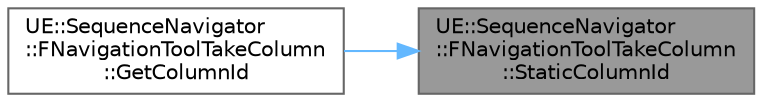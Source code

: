 digraph "UE::SequenceNavigator::FNavigationToolTakeColumn::StaticColumnId"
{
 // INTERACTIVE_SVG=YES
 // LATEX_PDF_SIZE
  bgcolor="transparent";
  edge [fontname=Helvetica,fontsize=10,labelfontname=Helvetica,labelfontsize=10];
  node [fontname=Helvetica,fontsize=10,shape=box,height=0.2,width=0.4];
  rankdir="RL";
  Node1 [id="Node000001",label="UE::SequenceNavigator\l::FNavigationToolTakeColumn\l::StaticColumnId",height=0.2,width=0.4,color="gray40", fillcolor="grey60", style="filled", fontcolor="black",tooltip=" "];
  Node1 -> Node2 [id="edge1_Node000001_Node000002",dir="back",color="steelblue1",style="solid",tooltip=" "];
  Node2 [id="Node000002",label="UE::SequenceNavigator\l::FNavigationToolTakeColumn\l::GetColumnId",height=0.2,width=0.4,color="grey40", fillcolor="white", style="filled",URL="$d2/d98/classUE_1_1SequenceNavigator_1_1FNavigationToolTakeColumn.html#a8e408c541612a52dea65fc6e9c1ba8f9",tooltip=" "];
}

